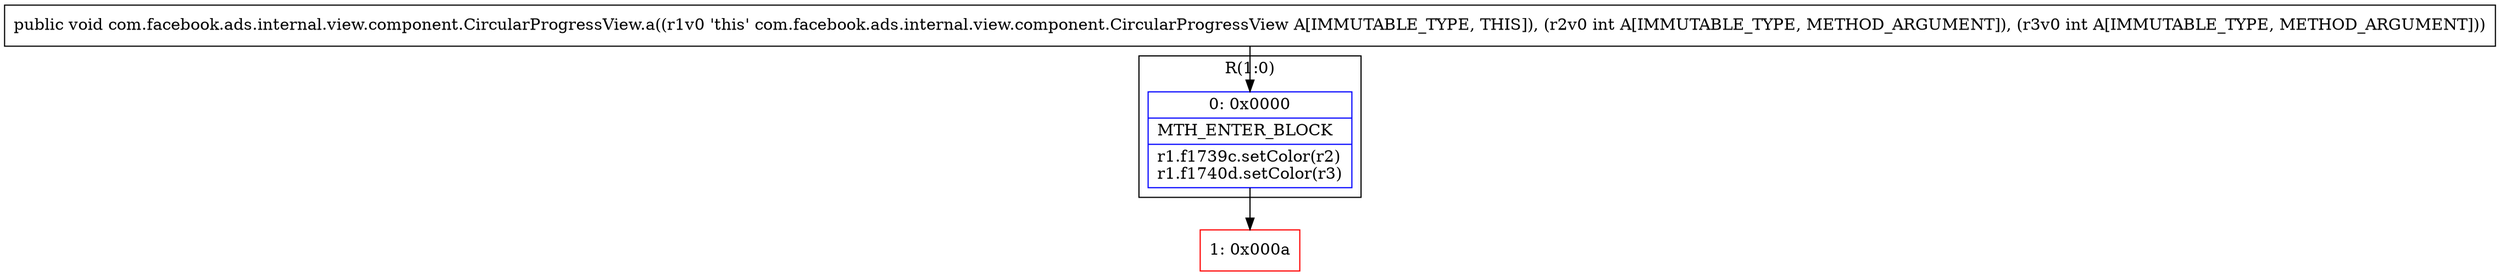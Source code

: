 digraph "CFG forcom.facebook.ads.internal.view.component.CircularProgressView.a(II)V" {
subgraph cluster_Region_2035619259 {
label = "R(1:0)";
node [shape=record,color=blue];
Node_0 [shape=record,label="{0\:\ 0x0000|MTH_ENTER_BLOCK\l|r1.f1739c.setColor(r2)\lr1.f1740d.setColor(r3)\l}"];
}
Node_1 [shape=record,color=red,label="{1\:\ 0x000a}"];
MethodNode[shape=record,label="{public void com.facebook.ads.internal.view.component.CircularProgressView.a((r1v0 'this' com.facebook.ads.internal.view.component.CircularProgressView A[IMMUTABLE_TYPE, THIS]), (r2v0 int A[IMMUTABLE_TYPE, METHOD_ARGUMENT]), (r3v0 int A[IMMUTABLE_TYPE, METHOD_ARGUMENT])) }"];
MethodNode -> Node_0;
Node_0 -> Node_1;
}

